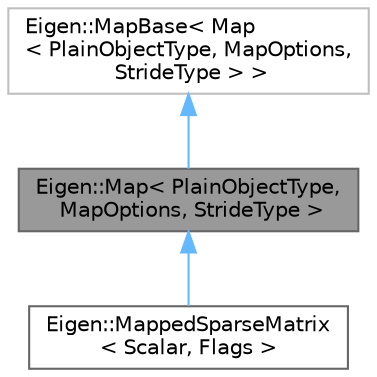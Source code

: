 digraph "Eigen::Map&lt; PlainObjectType, MapOptions, StrideType &gt;"
{
 // LATEX_PDF_SIZE
  bgcolor="transparent";
  edge [fontname=Helvetica,fontsize=10,labelfontname=Helvetica,labelfontsize=10];
  node [fontname=Helvetica,fontsize=10,shape=box,height=0.2,width=0.4];
  Node1 [id="Node000001",label="Eigen::Map\< PlainObjectType,\l MapOptions, StrideType \>",height=0.2,width=0.4,color="gray40", fillcolor="grey60", style="filled", fontcolor="black",tooltip="A matrix or vector expression mapping an existing array of data."];
  Node2 -> Node1 [id="edge3_Node000001_Node000002",dir="back",color="steelblue1",style="solid",tooltip=" "];
  Node2 [id="Node000002",label="Eigen::MapBase\< Map\l\< PlainObjectType, MapOptions,\l StrideType \> \>",height=0.2,width=0.4,color="grey75", fillcolor="white", style="filled",URL="$classEigen_1_1MapBase.html",tooltip=" "];
  Node1 -> Node3 [id="edge4_Node000001_Node000003",dir="back",color="steelblue1",style="solid",tooltip=" "];
  Node3 [id="Node000003",label="Eigen::MappedSparseMatrix\l\< Scalar, Flags \>",height=0.2,width=0.4,color="gray40", fillcolor="white", style="filled",URL="$classEigen_1_1MappedSparseMatrix.html",tooltip=" "];
}

